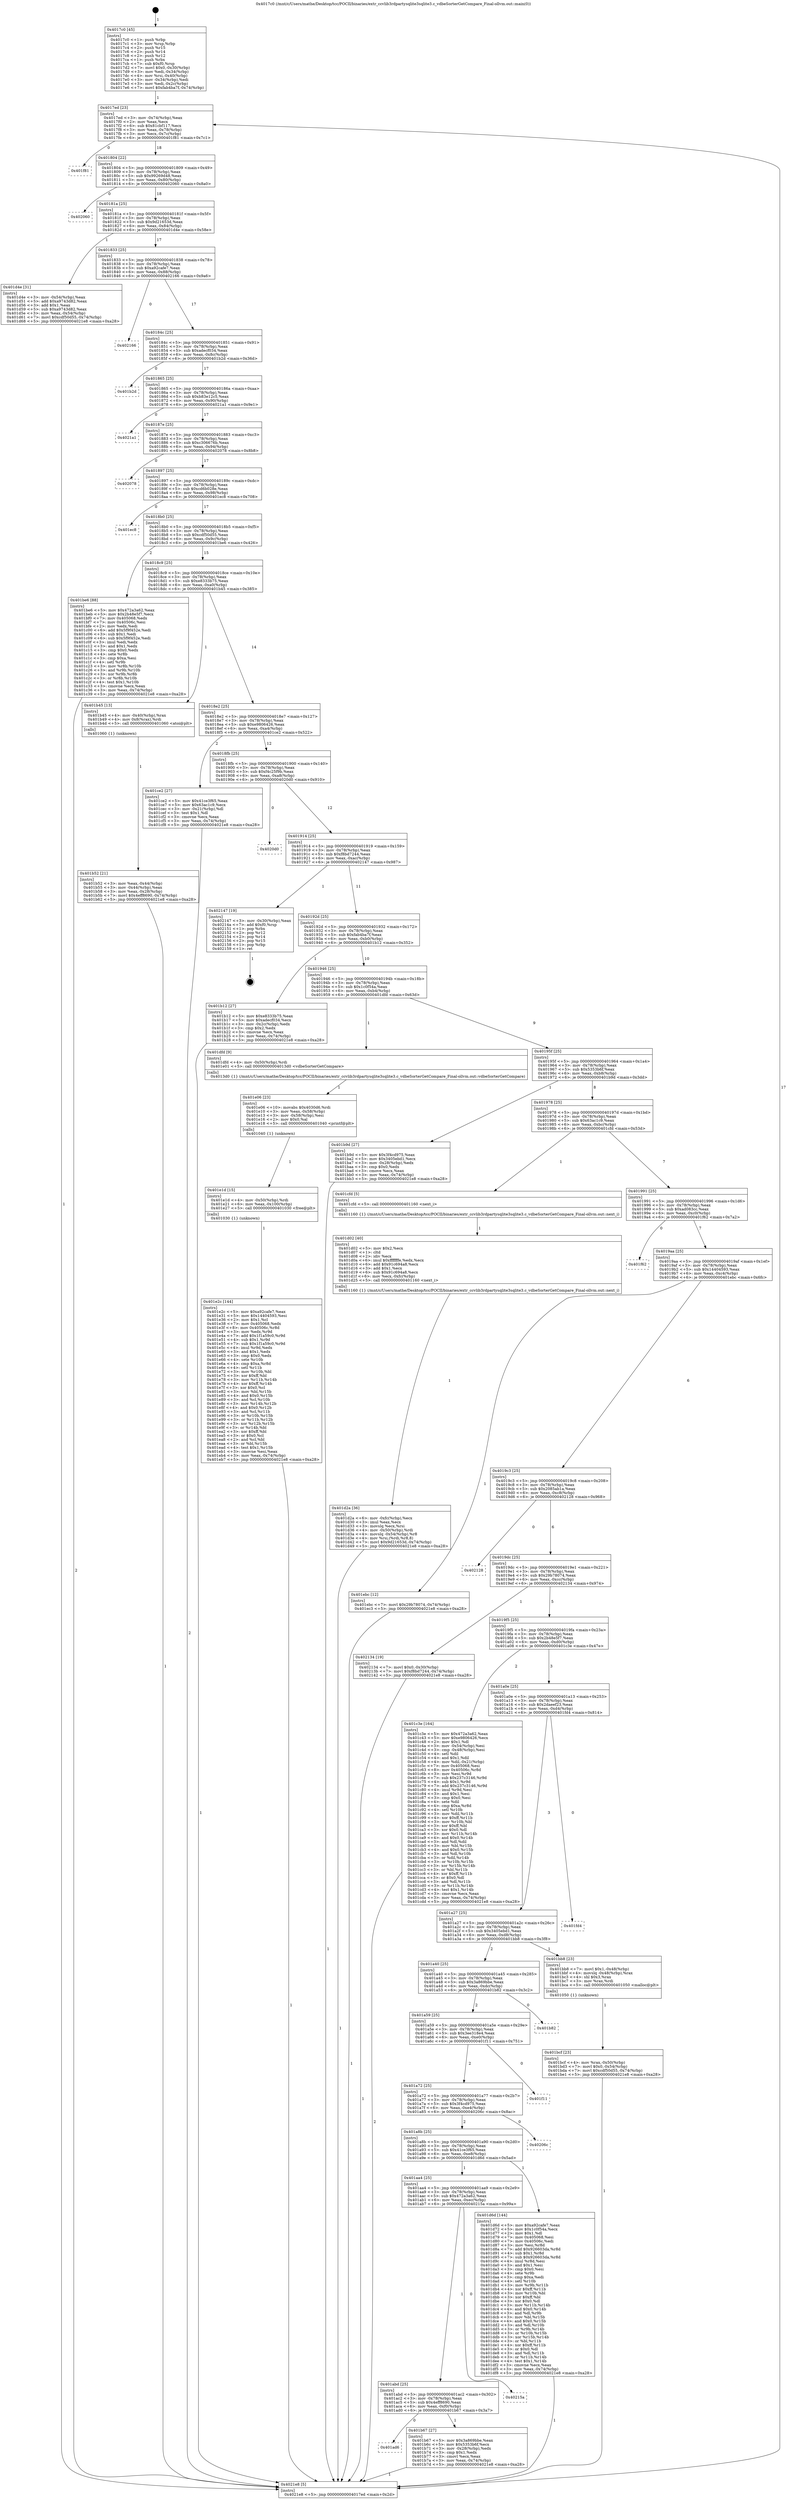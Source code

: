 digraph "0x4017c0" {
  label = "0x4017c0 (/mnt/c/Users/mathe/Desktop/tcc/POCII/binaries/extr_ccvlib3rdpartysqlite3sqlite3.c_vdbeSorterGetCompare_Final-ollvm.out::main(0))"
  labelloc = "t"
  node[shape=record]

  Entry [label="",width=0.3,height=0.3,shape=circle,fillcolor=black,style=filled]
  "0x4017ed" [label="{
     0x4017ed [23]\l
     | [instrs]\l
     &nbsp;&nbsp;0x4017ed \<+3\>: mov -0x74(%rbp),%eax\l
     &nbsp;&nbsp;0x4017f0 \<+2\>: mov %eax,%ecx\l
     &nbsp;&nbsp;0x4017f2 \<+6\>: sub $0x81cbf117,%ecx\l
     &nbsp;&nbsp;0x4017f8 \<+3\>: mov %eax,-0x78(%rbp)\l
     &nbsp;&nbsp;0x4017fb \<+3\>: mov %ecx,-0x7c(%rbp)\l
     &nbsp;&nbsp;0x4017fe \<+6\>: je 0000000000401f81 \<main+0x7c1\>\l
  }"]
  "0x401f81" [label="{
     0x401f81\l
  }", style=dashed]
  "0x401804" [label="{
     0x401804 [22]\l
     | [instrs]\l
     &nbsp;&nbsp;0x401804 \<+5\>: jmp 0000000000401809 \<main+0x49\>\l
     &nbsp;&nbsp;0x401809 \<+3\>: mov -0x78(%rbp),%eax\l
     &nbsp;&nbsp;0x40180c \<+5\>: sub $0x99269d48,%eax\l
     &nbsp;&nbsp;0x401811 \<+3\>: mov %eax,-0x80(%rbp)\l
     &nbsp;&nbsp;0x401814 \<+6\>: je 0000000000402060 \<main+0x8a0\>\l
  }"]
  Exit [label="",width=0.3,height=0.3,shape=circle,fillcolor=black,style=filled,peripheries=2]
  "0x402060" [label="{
     0x402060\l
  }", style=dashed]
  "0x40181a" [label="{
     0x40181a [25]\l
     | [instrs]\l
     &nbsp;&nbsp;0x40181a \<+5\>: jmp 000000000040181f \<main+0x5f\>\l
     &nbsp;&nbsp;0x40181f \<+3\>: mov -0x78(%rbp),%eax\l
     &nbsp;&nbsp;0x401822 \<+5\>: sub $0x9d21653d,%eax\l
     &nbsp;&nbsp;0x401827 \<+6\>: mov %eax,-0x84(%rbp)\l
     &nbsp;&nbsp;0x40182d \<+6\>: je 0000000000401d4e \<main+0x58e\>\l
  }"]
  "0x401e2c" [label="{
     0x401e2c [144]\l
     | [instrs]\l
     &nbsp;&nbsp;0x401e2c \<+5\>: mov $0xa92cafe7,%eax\l
     &nbsp;&nbsp;0x401e31 \<+5\>: mov $0x14404593,%esi\l
     &nbsp;&nbsp;0x401e36 \<+2\>: mov $0x1,%cl\l
     &nbsp;&nbsp;0x401e38 \<+7\>: mov 0x405068,%edx\l
     &nbsp;&nbsp;0x401e3f \<+8\>: mov 0x40506c,%r8d\l
     &nbsp;&nbsp;0x401e47 \<+3\>: mov %edx,%r9d\l
     &nbsp;&nbsp;0x401e4a \<+7\>: add $0x1f1a59c0,%r9d\l
     &nbsp;&nbsp;0x401e51 \<+4\>: sub $0x1,%r9d\l
     &nbsp;&nbsp;0x401e55 \<+7\>: sub $0x1f1a59c0,%r9d\l
     &nbsp;&nbsp;0x401e5c \<+4\>: imul %r9d,%edx\l
     &nbsp;&nbsp;0x401e60 \<+3\>: and $0x1,%edx\l
     &nbsp;&nbsp;0x401e63 \<+3\>: cmp $0x0,%edx\l
     &nbsp;&nbsp;0x401e66 \<+4\>: sete %r10b\l
     &nbsp;&nbsp;0x401e6a \<+4\>: cmp $0xa,%r8d\l
     &nbsp;&nbsp;0x401e6e \<+4\>: setl %r11b\l
     &nbsp;&nbsp;0x401e72 \<+3\>: mov %r10b,%bl\l
     &nbsp;&nbsp;0x401e75 \<+3\>: xor $0xff,%bl\l
     &nbsp;&nbsp;0x401e78 \<+3\>: mov %r11b,%r14b\l
     &nbsp;&nbsp;0x401e7b \<+4\>: xor $0xff,%r14b\l
     &nbsp;&nbsp;0x401e7f \<+3\>: xor $0x0,%cl\l
     &nbsp;&nbsp;0x401e82 \<+3\>: mov %bl,%r15b\l
     &nbsp;&nbsp;0x401e85 \<+4\>: and $0x0,%r15b\l
     &nbsp;&nbsp;0x401e89 \<+3\>: and %cl,%r10b\l
     &nbsp;&nbsp;0x401e8c \<+3\>: mov %r14b,%r12b\l
     &nbsp;&nbsp;0x401e8f \<+4\>: and $0x0,%r12b\l
     &nbsp;&nbsp;0x401e93 \<+3\>: and %cl,%r11b\l
     &nbsp;&nbsp;0x401e96 \<+3\>: or %r10b,%r15b\l
     &nbsp;&nbsp;0x401e99 \<+3\>: or %r11b,%r12b\l
     &nbsp;&nbsp;0x401e9c \<+3\>: xor %r12b,%r15b\l
     &nbsp;&nbsp;0x401e9f \<+3\>: or %r14b,%bl\l
     &nbsp;&nbsp;0x401ea2 \<+3\>: xor $0xff,%bl\l
     &nbsp;&nbsp;0x401ea5 \<+3\>: or $0x0,%cl\l
     &nbsp;&nbsp;0x401ea8 \<+2\>: and %cl,%bl\l
     &nbsp;&nbsp;0x401eaa \<+3\>: or %bl,%r15b\l
     &nbsp;&nbsp;0x401ead \<+4\>: test $0x1,%r15b\l
     &nbsp;&nbsp;0x401eb1 \<+3\>: cmovne %esi,%eax\l
     &nbsp;&nbsp;0x401eb4 \<+3\>: mov %eax,-0x74(%rbp)\l
     &nbsp;&nbsp;0x401eb7 \<+5\>: jmp 00000000004021e8 \<main+0xa28\>\l
  }"]
  "0x401d4e" [label="{
     0x401d4e [31]\l
     | [instrs]\l
     &nbsp;&nbsp;0x401d4e \<+3\>: mov -0x54(%rbp),%eax\l
     &nbsp;&nbsp;0x401d51 \<+5\>: add $0xa9743d82,%eax\l
     &nbsp;&nbsp;0x401d56 \<+3\>: add $0x1,%eax\l
     &nbsp;&nbsp;0x401d59 \<+5\>: sub $0xa9743d82,%eax\l
     &nbsp;&nbsp;0x401d5e \<+3\>: mov %eax,-0x54(%rbp)\l
     &nbsp;&nbsp;0x401d61 \<+7\>: movl $0xcdf50d55,-0x74(%rbp)\l
     &nbsp;&nbsp;0x401d68 \<+5\>: jmp 00000000004021e8 \<main+0xa28\>\l
  }"]
  "0x401833" [label="{
     0x401833 [25]\l
     | [instrs]\l
     &nbsp;&nbsp;0x401833 \<+5\>: jmp 0000000000401838 \<main+0x78\>\l
     &nbsp;&nbsp;0x401838 \<+3\>: mov -0x78(%rbp),%eax\l
     &nbsp;&nbsp;0x40183b \<+5\>: sub $0xa92cafe7,%eax\l
     &nbsp;&nbsp;0x401840 \<+6\>: mov %eax,-0x88(%rbp)\l
     &nbsp;&nbsp;0x401846 \<+6\>: je 0000000000402166 \<main+0x9a6\>\l
  }"]
  "0x401e1d" [label="{
     0x401e1d [15]\l
     | [instrs]\l
     &nbsp;&nbsp;0x401e1d \<+4\>: mov -0x50(%rbp),%rdi\l
     &nbsp;&nbsp;0x401e21 \<+6\>: mov %eax,-0x100(%rbp)\l
     &nbsp;&nbsp;0x401e27 \<+5\>: call 0000000000401030 \<free@plt\>\l
     | [calls]\l
     &nbsp;&nbsp;0x401030 \{1\} (unknown)\l
  }"]
  "0x402166" [label="{
     0x402166\l
  }", style=dashed]
  "0x40184c" [label="{
     0x40184c [25]\l
     | [instrs]\l
     &nbsp;&nbsp;0x40184c \<+5\>: jmp 0000000000401851 \<main+0x91\>\l
     &nbsp;&nbsp;0x401851 \<+3\>: mov -0x78(%rbp),%eax\l
     &nbsp;&nbsp;0x401854 \<+5\>: sub $0xadecf034,%eax\l
     &nbsp;&nbsp;0x401859 \<+6\>: mov %eax,-0x8c(%rbp)\l
     &nbsp;&nbsp;0x40185f \<+6\>: je 0000000000401b2d \<main+0x36d\>\l
  }"]
  "0x401e06" [label="{
     0x401e06 [23]\l
     | [instrs]\l
     &nbsp;&nbsp;0x401e06 \<+10\>: movabs $0x4030d6,%rdi\l
     &nbsp;&nbsp;0x401e10 \<+3\>: mov %eax,-0x58(%rbp)\l
     &nbsp;&nbsp;0x401e13 \<+3\>: mov -0x58(%rbp),%esi\l
     &nbsp;&nbsp;0x401e16 \<+2\>: mov $0x0,%al\l
     &nbsp;&nbsp;0x401e18 \<+5\>: call 0000000000401040 \<printf@plt\>\l
     | [calls]\l
     &nbsp;&nbsp;0x401040 \{1\} (unknown)\l
  }"]
  "0x401b2d" [label="{
     0x401b2d\l
  }", style=dashed]
  "0x401865" [label="{
     0x401865 [25]\l
     | [instrs]\l
     &nbsp;&nbsp;0x401865 \<+5\>: jmp 000000000040186a \<main+0xaa\>\l
     &nbsp;&nbsp;0x40186a \<+3\>: mov -0x78(%rbp),%eax\l
     &nbsp;&nbsp;0x40186d \<+5\>: sub $0xb83e12c5,%eax\l
     &nbsp;&nbsp;0x401872 \<+6\>: mov %eax,-0x90(%rbp)\l
     &nbsp;&nbsp;0x401878 \<+6\>: je 00000000004021a1 \<main+0x9e1\>\l
  }"]
  "0x401d2a" [label="{
     0x401d2a [36]\l
     | [instrs]\l
     &nbsp;&nbsp;0x401d2a \<+6\>: mov -0xfc(%rbp),%ecx\l
     &nbsp;&nbsp;0x401d30 \<+3\>: imul %eax,%ecx\l
     &nbsp;&nbsp;0x401d33 \<+3\>: movslq %ecx,%rsi\l
     &nbsp;&nbsp;0x401d36 \<+4\>: mov -0x50(%rbp),%rdi\l
     &nbsp;&nbsp;0x401d3a \<+4\>: movslq -0x54(%rbp),%r8\l
     &nbsp;&nbsp;0x401d3e \<+4\>: mov %rsi,(%rdi,%r8,8)\l
     &nbsp;&nbsp;0x401d42 \<+7\>: movl $0x9d21653d,-0x74(%rbp)\l
     &nbsp;&nbsp;0x401d49 \<+5\>: jmp 00000000004021e8 \<main+0xa28\>\l
  }"]
  "0x4021a1" [label="{
     0x4021a1\l
  }", style=dashed]
  "0x40187e" [label="{
     0x40187e [25]\l
     | [instrs]\l
     &nbsp;&nbsp;0x40187e \<+5\>: jmp 0000000000401883 \<main+0xc3\>\l
     &nbsp;&nbsp;0x401883 \<+3\>: mov -0x78(%rbp),%eax\l
     &nbsp;&nbsp;0x401886 \<+5\>: sub $0xc306676b,%eax\l
     &nbsp;&nbsp;0x40188b \<+6\>: mov %eax,-0x94(%rbp)\l
     &nbsp;&nbsp;0x401891 \<+6\>: je 0000000000402078 \<main+0x8b8\>\l
  }"]
  "0x401d02" [label="{
     0x401d02 [40]\l
     | [instrs]\l
     &nbsp;&nbsp;0x401d02 \<+5\>: mov $0x2,%ecx\l
     &nbsp;&nbsp;0x401d07 \<+1\>: cltd\l
     &nbsp;&nbsp;0x401d08 \<+2\>: idiv %ecx\l
     &nbsp;&nbsp;0x401d0a \<+6\>: imul $0xfffffffe,%edx,%ecx\l
     &nbsp;&nbsp;0x401d10 \<+6\>: add $0x91c694a8,%ecx\l
     &nbsp;&nbsp;0x401d16 \<+3\>: add $0x1,%ecx\l
     &nbsp;&nbsp;0x401d19 \<+6\>: sub $0x91c694a8,%ecx\l
     &nbsp;&nbsp;0x401d1f \<+6\>: mov %ecx,-0xfc(%rbp)\l
     &nbsp;&nbsp;0x401d25 \<+5\>: call 0000000000401160 \<next_i\>\l
     | [calls]\l
     &nbsp;&nbsp;0x401160 \{1\} (/mnt/c/Users/mathe/Desktop/tcc/POCII/binaries/extr_ccvlib3rdpartysqlite3sqlite3.c_vdbeSorterGetCompare_Final-ollvm.out::next_i)\l
  }"]
  "0x402078" [label="{
     0x402078\l
  }", style=dashed]
  "0x401897" [label="{
     0x401897 [25]\l
     | [instrs]\l
     &nbsp;&nbsp;0x401897 \<+5\>: jmp 000000000040189c \<main+0xdc\>\l
     &nbsp;&nbsp;0x40189c \<+3\>: mov -0x78(%rbp),%eax\l
     &nbsp;&nbsp;0x40189f \<+5\>: sub $0xcd6b028e,%eax\l
     &nbsp;&nbsp;0x4018a4 \<+6\>: mov %eax,-0x98(%rbp)\l
     &nbsp;&nbsp;0x4018aa \<+6\>: je 0000000000401ec8 \<main+0x708\>\l
  }"]
  "0x401bcf" [label="{
     0x401bcf [23]\l
     | [instrs]\l
     &nbsp;&nbsp;0x401bcf \<+4\>: mov %rax,-0x50(%rbp)\l
     &nbsp;&nbsp;0x401bd3 \<+7\>: movl $0x0,-0x54(%rbp)\l
     &nbsp;&nbsp;0x401bda \<+7\>: movl $0xcdf50d55,-0x74(%rbp)\l
     &nbsp;&nbsp;0x401be1 \<+5\>: jmp 00000000004021e8 \<main+0xa28\>\l
  }"]
  "0x401ec8" [label="{
     0x401ec8\l
  }", style=dashed]
  "0x4018b0" [label="{
     0x4018b0 [25]\l
     | [instrs]\l
     &nbsp;&nbsp;0x4018b0 \<+5\>: jmp 00000000004018b5 \<main+0xf5\>\l
     &nbsp;&nbsp;0x4018b5 \<+3\>: mov -0x78(%rbp),%eax\l
     &nbsp;&nbsp;0x4018b8 \<+5\>: sub $0xcdf50d55,%eax\l
     &nbsp;&nbsp;0x4018bd \<+6\>: mov %eax,-0x9c(%rbp)\l
     &nbsp;&nbsp;0x4018c3 \<+6\>: je 0000000000401be6 \<main+0x426\>\l
  }"]
  "0x401ad6" [label="{
     0x401ad6\l
  }", style=dashed]
  "0x401be6" [label="{
     0x401be6 [88]\l
     | [instrs]\l
     &nbsp;&nbsp;0x401be6 \<+5\>: mov $0x472a3a62,%eax\l
     &nbsp;&nbsp;0x401beb \<+5\>: mov $0x2b48e5f7,%ecx\l
     &nbsp;&nbsp;0x401bf0 \<+7\>: mov 0x405068,%edx\l
     &nbsp;&nbsp;0x401bf7 \<+7\>: mov 0x40506c,%esi\l
     &nbsp;&nbsp;0x401bfe \<+2\>: mov %edx,%edi\l
     &nbsp;&nbsp;0x401c00 \<+6\>: add $0x5f9f452e,%edi\l
     &nbsp;&nbsp;0x401c06 \<+3\>: sub $0x1,%edi\l
     &nbsp;&nbsp;0x401c09 \<+6\>: sub $0x5f9f452e,%edi\l
     &nbsp;&nbsp;0x401c0f \<+3\>: imul %edi,%edx\l
     &nbsp;&nbsp;0x401c12 \<+3\>: and $0x1,%edx\l
     &nbsp;&nbsp;0x401c15 \<+3\>: cmp $0x0,%edx\l
     &nbsp;&nbsp;0x401c18 \<+4\>: sete %r8b\l
     &nbsp;&nbsp;0x401c1c \<+3\>: cmp $0xa,%esi\l
     &nbsp;&nbsp;0x401c1f \<+4\>: setl %r9b\l
     &nbsp;&nbsp;0x401c23 \<+3\>: mov %r8b,%r10b\l
     &nbsp;&nbsp;0x401c26 \<+3\>: and %r9b,%r10b\l
     &nbsp;&nbsp;0x401c29 \<+3\>: xor %r9b,%r8b\l
     &nbsp;&nbsp;0x401c2c \<+3\>: or %r8b,%r10b\l
     &nbsp;&nbsp;0x401c2f \<+4\>: test $0x1,%r10b\l
     &nbsp;&nbsp;0x401c33 \<+3\>: cmovne %ecx,%eax\l
     &nbsp;&nbsp;0x401c36 \<+3\>: mov %eax,-0x74(%rbp)\l
     &nbsp;&nbsp;0x401c39 \<+5\>: jmp 00000000004021e8 \<main+0xa28\>\l
  }"]
  "0x4018c9" [label="{
     0x4018c9 [25]\l
     | [instrs]\l
     &nbsp;&nbsp;0x4018c9 \<+5\>: jmp 00000000004018ce \<main+0x10e\>\l
     &nbsp;&nbsp;0x4018ce \<+3\>: mov -0x78(%rbp),%eax\l
     &nbsp;&nbsp;0x4018d1 \<+5\>: sub $0xe8333b75,%eax\l
     &nbsp;&nbsp;0x4018d6 \<+6\>: mov %eax,-0xa0(%rbp)\l
     &nbsp;&nbsp;0x4018dc \<+6\>: je 0000000000401b45 \<main+0x385\>\l
  }"]
  "0x401b67" [label="{
     0x401b67 [27]\l
     | [instrs]\l
     &nbsp;&nbsp;0x401b67 \<+5\>: mov $0x3a869bbe,%eax\l
     &nbsp;&nbsp;0x401b6c \<+5\>: mov $0x5353b6f,%ecx\l
     &nbsp;&nbsp;0x401b71 \<+3\>: mov -0x28(%rbp),%edx\l
     &nbsp;&nbsp;0x401b74 \<+3\>: cmp $0x1,%edx\l
     &nbsp;&nbsp;0x401b77 \<+3\>: cmovl %ecx,%eax\l
     &nbsp;&nbsp;0x401b7a \<+3\>: mov %eax,-0x74(%rbp)\l
     &nbsp;&nbsp;0x401b7d \<+5\>: jmp 00000000004021e8 \<main+0xa28\>\l
  }"]
  "0x401b45" [label="{
     0x401b45 [13]\l
     | [instrs]\l
     &nbsp;&nbsp;0x401b45 \<+4\>: mov -0x40(%rbp),%rax\l
     &nbsp;&nbsp;0x401b49 \<+4\>: mov 0x8(%rax),%rdi\l
     &nbsp;&nbsp;0x401b4d \<+5\>: call 0000000000401060 \<atoi@plt\>\l
     | [calls]\l
     &nbsp;&nbsp;0x401060 \{1\} (unknown)\l
  }"]
  "0x4018e2" [label="{
     0x4018e2 [25]\l
     | [instrs]\l
     &nbsp;&nbsp;0x4018e2 \<+5\>: jmp 00000000004018e7 \<main+0x127\>\l
     &nbsp;&nbsp;0x4018e7 \<+3\>: mov -0x78(%rbp),%eax\l
     &nbsp;&nbsp;0x4018ea \<+5\>: sub $0xe9806426,%eax\l
     &nbsp;&nbsp;0x4018ef \<+6\>: mov %eax,-0xa4(%rbp)\l
     &nbsp;&nbsp;0x4018f5 \<+6\>: je 0000000000401ce2 \<main+0x522\>\l
  }"]
  "0x401abd" [label="{
     0x401abd [25]\l
     | [instrs]\l
     &nbsp;&nbsp;0x401abd \<+5\>: jmp 0000000000401ac2 \<main+0x302\>\l
     &nbsp;&nbsp;0x401ac2 \<+3\>: mov -0x78(%rbp),%eax\l
     &nbsp;&nbsp;0x401ac5 \<+5\>: sub $0x4eff8690,%eax\l
     &nbsp;&nbsp;0x401aca \<+6\>: mov %eax,-0xf0(%rbp)\l
     &nbsp;&nbsp;0x401ad0 \<+6\>: je 0000000000401b67 \<main+0x3a7\>\l
  }"]
  "0x401ce2" [label="{
     0x401ce2 [27]\l
     | [instrs]\l
     &nbsp;&nbsp;0x401ce2 \<+5\>: mov $0x41ce3f65,%eax\l
     &nbsp;&nbsp;0x401ce7 \<+5\>: mov $0x63ac1c9,%ecx\l
     &nbsp;&nbsp;0x401cec \<+3\>: mov -0x21(%rbp),%dl\l
     &nbsp;&nbsp;0x401cef \<+3\>: test $0x1,%dl\l
     &nbsp;&nbsp;0x401cf2 \<+3\>: cmovne %ecx,%eax\l
     &nbsp;&nbsp;0x401cf5 \<+3\>: mov %eax,-0x74(%rbp)\l
     &nbsp;&nbsp;0x401cf8 \<+5\>: jmp 00000000004021e8 \<main+0xa28\>\l
  }"]
  "0x4018fb" [label="{
     0x4018fb [25]\l
     | [instrs]\l
     &nbsp;&nbsp;0x4018fb \<+5\>: jmp 0000000000401900 \<main+0x140\>\l
     &nbsp;&nbsp;0x401900 \<+3\>: mov -0x78(%rbp),%eax\l
     &nbsp;&nbsp;0x401903 \<+5\>: sub $0xf4c25f9b,%eax\l
     &nbsp;&nbsp;0x401908 \<+6\>: mov %eax,-0xa8(%rbp)\l
     &nbsp;&nbsp;0x40190e \<+6\>: je 00000000004020d0 \<main+0x910\>\l
  }"]
  "0x40215a" [label="{
     0x40215a\l
  }", style=dashed]
  "0x4020d0" [label="{
     0x4020d0\l
  }", style=dashed]
  "0x401914" [label="{
     0x401914 [25]\l
     | [instrs]\l
     &nbsp;&nbsp;0x401914 \<+5\>: jmp 0000000000401919 \<main+0x159\>\l
     &nbsp;&nbsp;0x401919 \<+3\>: mov -0x78(%rbp),%eax\l
     &nbsp;&nbsp;0x40191c \<+5\>: sub $0xf8bd7244,%eax\l
     &nbsp;&nbsp;0x401921 \<+6\>: mov %eax,-0xac(%rbp)\l
     &nbsp;&nbsp;0x401927 \<+6\>: je 0000000000402147 \<main+0x987\>\l
  }"]
  "0x401aa4" [label="{
     0x401aa4 [25]\l
     | [instrs]\l
     &nbsp;&nbsp;0x401aa4 \<+5\>: jmp 0000000000401aa9 \<main+0x2e9\>\l
     &nbsp;&nbsp;0x401aa9 \<+3\>: mov -0x78(%rbp),%eax\l
     &nbsp;&nbsp;0x401aac \<+5\>: sub $0x472a3a62,%eax\l
     &nbsp;&nbsp;0x401ab1 \<+6\>: mov %eax,-0xec(%rbp)\l
     &nbsp;&nbsp;0x401ab7 \<+6\>: je 000000000040215a \<main+0x99a\>\l
  }"]
  "0x402147" [label="{
     0x402147 [19]\l
     | [instrs]\l
     &nbsp;&nbsp;0x402147 \<+3\>: mov -0x30(%rbp),%eax\l
     &nbsp;&nbsp;0x40214a \<+7\>: add $0xf0,%rsp\l
     &nbsp;&nbsp;0x402151 \<+1\>: pop %rbx\l
     &nbsp;&nbsp;0x402152 \<+2\>: pop %r12\l
     &nbsp;&nbsp;0x402154 \<+2\>: pop %r14\l
     &nbsp;&nbsp;0x402156 \<+2\>: pop %r15\l
     &nbsp;&nbsp;0x402158 \<+1\>: pop %rbp\l
     &nbsp;&nbsp;0x402159 \<+1\>: ret\l
  }"]
  "0x40192d" [label="{
     0x40192d [25]\l
     | [instrs]\l
     &nbsp;&nbsp;0x40192d \<+5\>: jmp 0000000000401932 \<main+0x172\>\l
     &nbsp;&nbsp;0x401932 \<+3\>: mov -0x78(%rbp),%eax\l
     &nbsp;&nbsp;0x401935 \<+5\>: sub $0xfab4ba7f,%eax\l
     &nbsp;&nbsp;0x40193a \<+6\>: mov %eax,-0xb0(%rbp)\l
     &nbsp;&nbsp;0x401940 \<+6\>: je 0000000000401b12 \<main+0x352\>\l
  }"]
  "0x401d6d" [label="{
     0x401d6d [144]\l
     | [instrs]\l
     &nbsp;&nbsp;0x401d6d \<+5\>: mov $0xa92cafe7,%eax\l
     &nbsp;&nbsp;0x401d72 \<+5\>: mov $0x1c0f54a,%ecx\l
     &nbsp;&nbsp;0x401d77 \<+2\>: mov $0x1,%dl\l
     &nbsp;&nbsp;0x401d79 \<+7\>: mov 0x405068,%esi\l
     &nbsp;&nbsp;0x401d80 \<+7\>: mov 0x40506c,%edi\l
     &nbsp;&nbsp;0x401d87 \<+3\>: mov %esi,%r8d\l
     &nbsp;&nbsp;0x401d8a \<+7\>: add $0x926603da,%r8d\l
     &nbsp;&nbsp;0x401d91 \<+4\>: sub $0x1,%r8d\l
     &nbsp;&nbsp;0x401d95 \<+7\>: sub $0x926603da,%r8d\l
     &nbsp;&nbsp;0x401d9c \<+4\>: imul %r8d,%esi\l
     &nbsp;&nbsp;0x401da0 \<+3\>: and $0x1,%esi\l
     &nbsp;&nbsp;0x401da3 \<+3\>: cmp $0x0,%esi\l
     &nbsp;&nbsp;0x401da6 \<+4\>: sete %r9b\l
     &nbsp;&nbsp;0x401daa \<+3\>: cmp $0xa,%edi\l
     &nbsp;&nbsp;0x401dad \<+4\>: setl %r10b\l
     &nbsp;&nbsp;0x401db1 \<+3\>: mov %r9b,%r11b\l
     &nbsp;&nbsp;0x401db4 \<+4\>: xor $0xff,%r11b\l
     &nbsp;&nbsp;0x401db8 \<+3\>: mov %r10b,%bl\l
     &nbsp;&nbsp;0x401dbb \<+3\>: xor $0xff,%bl\l
     &nbsp;&nbsp;0x401dbe \<+3\>: xor $0x0,%dl\l
     &nbsp;&nbsp;0x401dc1 \<+3\>: mov %r11b,%r14b\l
     &nbsp;&nbsp;0x401dc4 \<+4\>: and $0x0,%r14b\l
     &nbsp;&nbsp;0x401dc8 \<+3\>: and %dl,%r9b\l
     &nbsp;&nbsp;0x401dcb \<+3\>: mov %bl,%r15b\l
     &nbsp;&nbsp;0x401dce \<+4\>: and $0x0,%r15b\l
     &nbsp;&nbsp;0x401dd2 \<+3\>: and %dl,%r10b\l
     &nbsp;&nbsp;0x401dd5 \<+3\>: or %r9b,%r14b\l
     &nbsp;&nbsp;0x401dd8 \<+3\>: or %r10b,%r15b\l
     &nbsp;&nbsp;0x401ddb \<+3\>: xor %r15b,%r14b\l
     &nbsp;&nbsp;0x401dde \<+3\>: or %bl,%r11b\l
     &nbsp;&nbsp;0x401de1 \<+4\>: xor $0xff,%r11b\l
     &nbsp;&nbsp;0x401de5 \<+3\>: or $0x0,%dl\l
     &nbsp;&nbsp;0x401de8 \<+3\>: and %dl,%r11b\l
     &nbsp;&nbsp;0x401deb \<+3\>: or %r11b,%r14b\l
     &nbsp;&nbsp;0x401dee \<+4\>: test $0x1,%r14b\l
     &nbsp;&nbsp;0x401df2 \<+3\>: cmovne %ecx,%eax\l
     &nbsp;&nbsp;0x401df5 \<+3\>: mov %eax,-0x74(%rbp)\l
     &nbsp;&nbsp;0x401df8 \<+5\>: jmp 00000000004021e8 \<main+0xa28\>\l
  }"]
  "0x401b12" [label="{
     0x401b12 [27]\l
     | [instrs]\l
     &nbsp;&nbsp;0x401b12 \<+5\>: mov $0xe8333b75,%eax\l
     &nbsp;&nbsp;0x401b17 \<+5\>: mov $0xadecf034,%ecx\l
     &nbsp;&nbsp;0x401b1c \<+3\>: mov -0x2c(%rbp),%edx\l
     &nbsp;&nbsp;0x401b1f \<+3\>: cmp $0x2,%edx\l
     &nbsp;&nbsp;0x401b22 \<+3\>: cmovne %ecx,%eax\l
     &nbsp;&nbsp;0x401b25 \<+3\>: mov %eax,-0x74(%rbp)\l
     &nbsp;&nbsp;0x401b28 \<+5\>: jmp 00000000004021e8 \<main+0xa28\>\l
  }"]
  "0x401946" [label="{
     0x401946 [25]\l
     | [instrs]\l
     &nbsp;&nbsp;0x401946 \<+5\>: jmp 000000000040194b \<main+0x18b\>\l
     &nbsp;&nbsp;0x40194b \<+3\>: mov -0x78(%rbp),%eax\l
     &nbsp;&nbsp;0x40194e \<+5\>: sub $0x1c0f54a,%eax\l
     &nbsp;&nbsp;0x401953 \<+6\>: mov %eax,-0xb4(%rbp)\l
     &nbsp;&nbsp;0x401959 \<+6\>: je 0000000000401dfd \<main+0x63d\>\l
  }"]
  "0x4021e8" [label="{
     0x4021e8 [5]\l
     | [instrs]\l
     &nbsp;&nbsp;0x4021e8 \<+5\>: jmp 00000000004017ed \<main+0x2d\>\l
  }"]
  "0x4017c0" [label="{
     0x4017c0 [45]\l
     | [instrs]\l
     &nbsp;&nbsp;0x4017c0 \<+1\>: push %rbp\l
     &nbsp;&nbsp;0x4017c1 \<+3\>: mov %rsp,%rbp\l
     &nbsp;&nbsp;0x4017c4 \<+2\>: push %r15\l
     &nbsp;&nbsp;0x4017c6 \<+2\>: push %r14\l
     &nbsp;&nbsp;0x4017c8 \<+2\>: push %r12\l
     &nbsp;&nbsp;0x4017ca \<+1\>: push %rbx\l
     &nbsp;&nbsp;0x4017cb \<+7\>: sub $0xf0,%rsp\l
     &nbsp;&nbsp;0x4017d2 \<+7\>: movl $0x0,-0x30(%rbp)\l
     &nbsp;&nbsp;0x4017d9 \<+3\>: mov %edi,-0x34(%rbp)\l
     &nbsp;&nbsp;0x4017dc \<+4\>: mov %rsi,-0x40(%rbp)\l
     &nbsp;&nbsp;0x4017e0 \<+3\>: mov -0x34(%rbp),%edi\l
     &nbsp;&nbsp;0x4017e3 \<+3\>: mov %edi,-0x2c(%rbp)\l
     &nbsp;&nbsp;0x4017e6 \<+7\>: movl $0xfab4ba7f,-0x74(%rbp)\l
  }"]
  "0x401b52" [label="{
     0x401b52 [21]\l
     | [instrs]\l
     &nbsp;&nbsp;0x401b52 \<+3\>: mov %eax,-0x44(%rbp)\l
     &nbsp;&nbsp;0x401b55 \<+3\>: mov -0x44(%rbp),%eax\l
     &nbsp;&nbsp;0x401b58 \<+3\>: mov %eax,-0x28(%rbp)\l
     &nbsp;&nbsp;0x401b5b \<+7\>: movl $0x4eff8690,-0x74(%rbp)\l
     &nbsp;&nbsp;0x401b62 \<+5\>: jmp 00000000004021e8 \<main+0xa28\>\l
  }"]
  "0x401a8b" [label="{
     0x401a8b [25]\l
     | [instrs]\l
     &nbsp;&nbsp;0x401a8b \<+5\>: jmp 0000000000401a90 \<main+0x2d0\>\l
     &nbsp;&nbsp;0x401a90 \<+3\>: mov -0x78(%rbp),%eax\l
     &nbsp;&nbsp;0x401a93 \<+5\>: sub $0x41ce3f65,%eax\l
     &nbsp;&nbsp;0x401a98 \<+6\>: mov %eax,-0xe8(%rbp)\l
     &nbsp;&nbsp;0x401a9e \<+6\>: je 0000000000401d6d \<main+0x5ad\>\l
  }"]
  "0x401dfd" [label="{
     0x401dfd [9]\l
     | [instrs]\l
     &nbsp;&nbsp;0x401dfd \<+4\>: mov -0x50(%rbp),%rdi\l
     &nbsp;&nbsp;0x401e01 \<+5\>: call 00000000004013d0 \<vdbeSorterGetCompare\>\l
     | [calls]\l
     &nbsp;&nbsp;0x4013d0 \{1\} (/mnt/c/Users/mathe/Desktop/tcc/POCII/binaries/extr_ccvlib3rdpartysqlite3sqlite3.c_vdbeSorterGetCompare_Final-ollvm.out::vdbeSorterGetCompare)\l
  }"]
  "0x40195f" [label="{
     0x40195f [25]\l
     | [instrs]\l
     &nbsp;&nbsp;0x40195f \<+5\>: jmp 0000000000401964 \<main+0x1a4\>\l
     &nbsp;&nbsp;0x401964 \<+3\>: mov -0x78(%rbp),%eax\l
     &nbsp;&nbsp;0x401967 \<+5\>: sub $0x5353b6f,%eax\l
     &nbsp;&nbsp;0x40196c \<+6\>: mov %eax,-0xb8(%rbp)\l
     &nbsp;&nbsp;0x401972 \<+6\>: je 0000000000401b9d \<main+0x3dd\>\l
  }"]
  "0x40206c" [label="{
     0x40206c\l
  }", style=dashed]
  "0x401b9d" [label="{
     0x401b9d [27]\l
     | [instrs]\l
     &nbsp;&nbsp;0x401b9d \<+5\>: mov $0x3f4cd975,%eax\l
     &nbsp;&nbsp;0x401ba2 \<+5\>: mov $0x3405ebd1,%ecx\l
     &nbsp;&nbsp;0x401ba7 \<+3\>: mov -0x28(%rbp),%edx\l
     &nbsp;&nbsp;0x401baa \<+3\>: cmp $0x0,%edx\l
     &nbsp;&nbsp;0x401bad \<+3\>: cmove %ecx,%eax\l
     &nbsp;&nbsp;0x401bb0 \<+3\>: mov %eax,-0x74(%rbp)\l
     &nbsp;&nbsp;0x401bb3 \<+5\>: jmp 00000000004021e8 \<main+0xa28\>\l
  }"]
  "0x401978" [label="{
     0x401978 [25]\l
     | [instrs]\l
     &nbsp;&nbsp;0x401978 \<+5\>: jmp 000000000040197d \<main+0x1bd\>\l
     &nbsp;&nbsp;0x40197d \<+3\>: mov -0x78(%rbp),%eax\l
     &nbsp;&nbsp;0x401980 \<+5\>: sub $0x63ac1c9,%eax\l
     &nbsp;&nbsp;0x401985 \<+6\>: mov %eax,-0xbc(%rbp)\l
     &nbsp;&nbsp;0x40198b \<+6\>: je 0000000000401cfd \<main+0x53d\>\l
  }"]
  "0x401a72" [label="{
     0x401a72 [25]\l
     | [instrs]\l
     &nbsp;&nbsp;0x401a72 \<+5\>: jmp 0000000000401a77 \<main+0x2b7\>\l
     &nbsp;&nbsp;0x401a77 \<+3\>: mov -0x78(%rbp),%eax\l
     &nbsp;&nbsp;0x401a7a \<+5\>: sub $0x3f4cd975,%eax\l
     &nbsp;&nbsp;0x401a7f \<+6\>: mov %eax,-0xe4(%rbp)\l
     &nbsp;&nbsp;0x401a85 \<+6\>: je 000000000040206c \<main+0x8ac\>\l
  }"]
  "0x401cfd" [label="{
     0x401cfd [5]\l
     | [instrs]\l
     &nbsp;&nbsp;0x401cfd \<+5\>: call 0000000000401160 \<next_i\>\l
     | [calls]\l
     &nbsp;&nbsp;0x401160 \{1\} (/mnt/c/Users/mathe/Desktop/tcc/POCII/binaries/extr_ccvlib3rdpartysqlite3sqlite3.c_vdbeSorterGetCompare_Final-ollvm.out::next_i)\l
  }"]
  "0x401991" [label="{
     0x401991 [25]\l
     | [instrs]\l
     &nbsp;&nbsp;0x401991 \<+5\>: jmp 0000000000401996 \<main+0x1d6\>\l
     &nbsp;&nbsp;0x401996 \<+3\>: mov -0x78(%rbp),%eax\l
     &nbsp;&nbsp;0x401999 \<+5\>: sub $0xad083cc,%eax\l
     &nbsp;&nbsp;0x40199e \<+6\>: mov %eax,-0xc0(%rbp)\l
     &nbsp;&nbsp;0x4019a4 \<+6\>: je 0000000000401f62 \<main+0x7a2\>\l
  }"]
  "0x401f11" [label="{
     0x401f11\l
  }", style=dashed]
  "0x401f62" [label="{
     0x401f62\l
  }", style=dashed]
  "0x4019aa" [label="{
     0x4019aa [25]\l
     | [instrs]\l
     &nbsp;&nbsp;0x4019aa \<+5\>: jmp 00000000004019af \<main+0x1ef\>\l
     &nbsp;&nbsp;0x4019af \<+3\>: mov -0x78(%rbp),%eax\l
     &nbsp;&nbsp;0x4019b2 \<+5\>: sub $0x14404593,%eax\l
     &nbsp;&nbsp;0x4019b7 \<+6\>: mov %eax,-0xc4(%rbp)\l
     &nbsp;&nbsp;0x4019bd \<+6\>: je 0000000000401ebc \<main+0x6fc\>\l
  }"]
  "0x401a59" [label="{
     0x401a59 [25]\l
     | [instrs]\l
     &nbsp;&nbsp;0x401a59 \<+5\>: jmp 0000000000401a5e \<main+0x29e\>\l
     &nbsp;&nbsp;0x401a5e \<+3\>: mov -0x78(%rbp),%eax\l
     &nbsp;&nbsp;0x401a61 \<+5\>: sub $0x3ee318e4,%eax\l
     &nbsp;&nbsp;0x401a66 \<+6\>: mov %eax,-0xe0(%rbp)\l
     &nbsp;&nbsp;0x401a6c \<+6\>: je 0000000000401f11 \<main+0x751\>\l
  }"]
  "0x401ebc" [label="{
     0x401ebc [12]\l
     | [instrs]\l
     &nbsp;&nbsp;0x401ebc \<+7\>: movl $0x29b78074,-0x74(%rbp)\l
     &nbsp;&nbsp;0x401ec3 \<+5\>: jmp 00000000004021e8 \<main+0xa28\>\l
  }"]
  "0x4019c3" [label="{
     0x4019c3 [25]\l
     | [instrs]\l
     &nbsp;&nbsp;0x4019c3 \<+5\>: jmp 00000000004019c8 \<main+0x208\>\l
     &nbsp;&nbsp;0x4019c8 \<+3\>: mov -0x78(%rbp),%eax\l
     &nbsp;&nbsp;0x4019cb \<+5\>: sub $0x2085ab1a,%eax\l
     &nbsp;&nbsp;0x4019d0 \<+6\>: mov %eax,-0xc8(%rbp)\l
     &nbsp;&nbsp;0x4019d6 \<+6\>: je 0000000000402128 \<main+0x968\>\l
  }"]
  "0x401b82" [label="{
     0x401b82\l
  }", style=dashed]
  "0x402128" [label="{
     0x402128\l
  }", style=dashed]
  "0x4019dc" [label="{
     0x4019dc [25]\l
     | [instrs]\l
     &nbsp;&nbsp;0x4019dc \<+5\>: jmp 00000000004019e1 \<main+0x221\>\l
     &nbsp;&nbsp;0x4019e1 \<+3\>: mov -0x78(%rbp),%eax\l
     &nbsp;&nbsp;0x4019e4 \<+5\>: sub $0x29b78074,%eax\l
     &nbsp;&nbsp;0x4019e9 \<+6\>: mov %eax,-0xcc(%rbp)\l
     &nbsp;&nbsp;0x4019ef \<+6\>: je 0000000000402134 \<main+0x974\>\l
  }"]
  "0x401a40" [label="{
     0x401a40 [25]\l
     | [instrs]\l
     &nbsp;&nbsp;0x401a40 \<+5\>: jmp 0000000000401a45 \<main+0x285\>\l
     &nbsp;&nbsp;0x401a45 \<+3\>: mov -0x78(%rbp),%eax\l
     &nbsp;&nbsp;0x401a48 \<+5\>: sub $0x3a869bbe,%eax\l
     &nbsp;&nbsp;0x401a4d \<+6\>: mov %eax,-0xdc(%rbp)\l
     &nbsp;&nbsp;0x401a53 \<+6\>: je 0000000000401b82 \<main+0x3c2\>\l
  }"]
  "0x402134" [label="{
     0x402134 [19]\l
     | [instrs]\l
     &nbsp;&nbsp;0x402134 \<+7\>: movl $0x0,-0x30(%rbp)\l
     &nbsp;&nbsp;0x40213b \<+7\>: movl $0xf8bd7244,-0x74(%rbp)\l
     &nbsp;&nbsp;0x402142 \<+5\>: jmp 00000000004021e8 \<main+0xa28\>\l
  }"]
  "0x4019f5" [label="{
     0x4019f5 [25]\l
     | [instrs]\l
     &nbsp;&nbsp;0x4019f5 \<+5\>: jmp 00000000004019fa \<main+0x23a\>\l
     &nbsp;&nbsp;0x4019fa \<+3\>: mov -0x78(%rbp),%eax\l
     &nbsp;&nbsp;0x4019fd \<+5\>: sub $0x2b48e5f7,%eax\l
     &nbsp;&nbsp;0x401a02 \<+6\>: mov %eax,-0xd0(%rbp)\l
     &nbsp;&nbsp;0x401a08 \<+6\>: je 0000000000401c3e \<main+0x47e\>\l
  }"]
  "0x401bb8" [label="{
     0x401bb8 [23]\l
     | [instrs]\l
     &nbsp;&nbsp;0x401bb8 \<+7\>: movl $0x1,-0x48(%rbp)\l
     &nbsp;&nbsp;0x401bbf \<+4\>: movslq -0x48(%rbp),%rax\l
     &nbsp;&nbsp;0x401bc3 \<+4\>: shl $0x3,%rax\l
     &nbsp;&nbsp;0x401bc7 \<+3\>: mov %rax,%rdi\l
     &nbsp;&nbsp;0x401bca \<+5\>: call 0000000000401050 \<malloc@plt\>\l
     | [calls]\l
     &nbsp;&nbsp;0x401050 \{1\} (unknown)\l
  }"]
  "0x401c3e" [label="{
     0x401c3e [164]\l
     | [instrs]\l
     &nbsp;&nbsp;0x401c3e \<+5\>: mov $0x472a3a62,%eax\l
     &nbsp;&nbsp;0x401c43 \<+5\>: mov $0xe9806426,%ecx\l
     &nbsp;&nbsp;0x401c48 \<+2\>: mov $0x1,%dl\l
     &nbsp;&nbsp;0x401c4a \<+3\>: mov -0x54(%rbp),%esi\l
     &nbsp;&nbsp;0x401c4d \<+3\>: cmp -0x48(%rbp),%esi\l
     &nbsp;&nbsp;0x401c50 \<+4\>: setl %dil\l
     &nbsp;&nbsp;0x401c54 \<+4\>: and $0x1,%dil\l
     &nbsp;&nbsp;0x401c58 \<+4\>: mov %dil,-0x21(%rbp)\l
     &nbsp;&nbsp;0x401c5c \<+7\>: mov 0x405068,%esi\l
     &nbsp;&nbsp;0x401c63 \<+8\>: mov 0x40506c,%r8d\l
     &nbsp;&nbsp;0x401c6b \<+3\>: mov %esi,%r9d\l
     &nbsp;&nbsp;0x401c6e \<+7\>: sub $0x237c3146,%r9d\l
     &nbsp;&nbsp;0x401c75 \<+4\>: sub $0x1,%r9d\l
     &nbsp;&nbsp;0x401c79 \<+7\>: add $0x237c3146,%r9d\l
     &nbsp;&nbsp;0x401c80 \<+4\>: imul %r9d,%esi\l
     &nbsp;&nbsp;0x401c84 \<+3\>: and $0x1,%esi\l
     &nbsp;&nbsp;0x401c87 \<+3\>: cmp $0x0,%esi\l
     &nbsp;&nbsp;0x401c8a \<+4\>: sete %dil\l
     &nbsp;&nbsp;0x401c8e \<+4\>: cmp $0xa,%r8d\l
     &nbsp;&nbsp;0x401c92 \<+4\>: setl %r10b\l
     &nbsp;&nbsp;0x401c96 \<+3\>: mov %dil,%r11b\l
     &nbsp;&nbsp;0x401c99 \<+4\>: xor $0xff,%r11b\l
     &nbsp;&nbsp;0x401c9d \<+3\>: mov %r10b,%bl\l
     &nbsp;&nbsp;0x401ca0 \<+3\>: xor $0xff,%bl\l
     &nbsp;&nbsp;0x401ca3 \<+3\>: xor $0x0,%dl\l
     &nbsp;&nbsp;0x401ca6 \<+3\>: mov %r11b,%r14b\l
     &nbsp;&nbsp;0x401ca9 \<+4\>: and $0x0,%r14b\l
     &nbsp;&nbsp;0x401cad \<+3\>: and %dl,%dil\l
     &nbsp;&nbsp;0x401cb0 \<+3\>: mov %bl,%r15b\l
     &nbsp;&nbsp;0x401cb3 \<+4\>: and $0x0,%r15b\l
     &nbsp;&nbsp;0x401cb7 \<+3\>: and %dl,%r10b\l
     &nbsp;&nbsp;0x401cba \<+3\>: or %dil,%r14b\l
     &nbsp;&nbsp;0x401cbd \<+3\>: or %r10b,%r15b\l
     &nbsp;&nbsp;0x401cc0 \<+3\>: xor %r15b,%r14b\l
     &nbsp;&nbsp;0x401cc3 \<+3\>: or %bl,%r11b\l
     &nbsp;&nbsp;0x401cc6 \<+4\>: xor $0xff,%r11b\l
     &nbsp;&nbsp;0x401cca \<+3\>: or $0x0,%dl\l
     &nbsp;&nbsp;0x401ccd \<+3\>: and %dl,%r11b\l
     &nbsp;&nbsp;0x401cd0 \<+3\>: or %r11b,%r14b\l
     &nbsp;&nbsp;0x401cd3 \<+4\>: test $0x1,%r14b\l
     &nbsp;&nbsp;0x401cd7 \<+3\>: cmovne %ecx,%eax\l
     &nbsp;&nbsp;0x401cda \<+3\>: mov %eax,-0x74(%rbp)\l
     &nbsp;&nbsp;0x401cdd \<+5\>: jmp 00000000004021e8 \<main+0xa28\>\l
  }"]
  "0x401a0e" [label="{
     0x401a0e [25]\l
     | [instrs]\l
     &nbsp;&nbsp;0x401a0e \<+5\>: jmp 0000000000401a13 \<main+0x253\>\l
     &nbsp;&nbsp;0x401a13 \<+3\>: mov -0x78(%rbp),%eax\l
     &nbsp;&nbsp;0x401a16 \<+5\>: sub $0x2daeef23,%eax\l
     &nbsp;&nbsp;0x401a1b \<+6\>: mov %eax,-0xd4(%rbp)\l
     &nbsp;&nbsp;0x401a21 \<+6\>: je 0000000000401fd4 \<main+0x814\>\l
  }"]
  "0x401a27" [label="{
     0x401a27 [25]\l
     | [instrs]\l
     &nbsp;&nbsp;0x401a27 \<+5\>: jmp 0000000000401a2c \<main+0x26c\>\l
     &nbsp;&nbsp;0x401a2c \<+3\>: mov -0x78(%rbp),%eax\l
     &nbsp;&nbsp;0x401a2f \<+5\>: sub $0x3405ebd1,%eax\l
     &nbsp;&nbsp;0x401a34 \<+6\>: mov %eax,-0xd8(%rbp)\l
     &nbsp;&nbsp;0x401a3a \<+6\>: je 0000000000401bb8 \<main+0x3f8\>\l
  }"]
  "0x401fd4" [label="{
     0x401fd4\l
  }", style=dashed]
  Entry -> "0x4017c0" [label=" 1"]
  "0x4017ed" -> "0x401f81" [label=" 0"]
  "0x4017ed" -> "0x401804" [label=" 18"]
  "0x402147" -> Exit [label=" 1"]
  "0x401804" -> "0x402060" [label=" 0"]
  "0x401804" -> "0x40181a" [label=" 18"]
  "0x402134" -> "0x4021e8" [label=" 1"]
  "0x40181a" -> "0x401d4e" [label=" 1"]
  "0x40181a" -> "0x401833" [label=" 17"]
  "0x401ebc" -> "0x4021e8" [label=" 1"]
  "0x401833" -> "0x402166" [label=" 0"]
  "0x401833" -> "0x40184c" [label=" 17"]
  "0x401e2c" -> "0x4021e8" [label=" 1"]
  "0x40184c" -> "0x401b2d" [label=" 0"]
  "0x40184c" -> "0x401865" [label=" 17"]
  "0x401e1d" -> "0x401e2c" [label=" 1"]
  "0x401865" -> "0x4021a1" [label=" 0"]
  "0x401865" -> "0x40187e" [label=" 17"]
  "0x401e06" -> "0x401e1d" [label=" 1"]
  "0x40187e" -> "0x402078" [label=" 0"]
  "0x40187e" -> "0x401897" [label=" 17"]
  "0x401dfd" -> "0x401e06" [label=" 1"]
  "0x401897" -> "0x401ec8" [label=" 0"]
  "0x401897" -> "0x4018b0" [label=" 17"]
  "0x401d6d" -> "0x4021e8" [label=" 1"]
  "0x4018b0" -> "0x401be6" [label=" 2"]
  "0x4018b0" -> "0x4018c9" [label=" 15"]
  "0x401d4e" -> "0x4021e8" [label=" 1"]
  "0x4018c9" -> "0x401b45" [label=" 1"]
  "0x4018c9" -> "0x4018e2" [label=" 14"]
  "0x401d2a" -> "0x4021e8" [label=" 1"]
  "0x4018e2" -> "0x401ce2" [label=" 2"]
  "0x4018e2" -> "0x4018fb" [label=" 12"]
  "0x401cfd" -> "0x401d02" [label=" 1"]
  "0x4018fb" -> "0x4020d0" [label=" 0"]
  "0x4018fb" -> "0x401914" [label=" 12"]
  "0x401ce2" -> "0x4021e8" [label=" 2"]
  "0x401914" -> "0x402147" [label=" 1"]
  "0x401914" -> "0x40192d" [label=" 11"]
  "0x401be6" -> "0x4021e8" [label=" 2"]
  "0x40192d" -> "0x401b12" [label=" 1"]
  "0x40192d" -> "0x401946" [label=" 10"]
  "0x401b12" -> "0x4021e8" [label=" 1"]
  "0x4017c0" -> "0x4017ed" [label=" 1"]
  "0x4021e8" -> "0x4017ed" [label=" 17"]
  "0x401b45" -> "0x401b52" [label=" 1"]
  "0x401b52" -> "0x4021e8" [label=" 1"]
  "0x401bcf" -> "0x4021e8" [label=" 1"]
  "0x401946" -> "0x401dfd" [label=" 1"]
  "0x401946" -> "0x40195f" [label=" 9"]
  "0x401b9d" -> "0x4021e8" [label=" 1"]
  "0x40195f" -> "0x401b9d" [label=" 1"]
  "0x40195f" -> "0x401978" [label=" 8"]
  "0x401b67" -> "0x4021e8" [label=" 1"]
  "0x401978" -> "0x401cfd" [label=" 1"]
  "0x401978" -> "0x401991" [label=" 7"]
  "0x401abd" -> "0x401b67" [label=" 1"]
  "0x401991" -> "0x401f62" [label=" 0"]
  "0x401991" -> "0x4019aa" [label=" 7"]
  "0x401d02" -> "0x401d2a" [label=" 1"]
  "0x4019aa" -> "0x401ebc" [label=" 1"]
  "0x4019aa" -> "0x4019c3" [label=" 6"]
  "0x401aa4" -> "0x40215a" [label=" 0"]
  "0x4019c3" -> "0x402128" [label=" 0"]
  "0x4019c3" -> "0x4019dc" [label=" 6"]
  "0x401c3e" -> "0x4021e8" [label=" 2"]
  "0x4019dc" -> "0x402134" [label=" 1"]
  "0x4019dc" -> "0x4019f5" [label=" 5"]
  "0x401a8b" -> "0x401d6d" [label=" 1"]
  "0x4019f5" -> "0x401c3e" [label=" 2"]
  "0x4019f5" -> "0x401a0e" [label=" 3"]
  "0x401bb8" -> "0x401bcf" [label=" 1"]
  "0x401a0e" -> "0x401fd4" [label=" 0"]
  "0x401a0e" -> "0x401a27" [label=" 3"]
  "0x401a72" -> "0x401a8b" [label=" 2"]
  "0x401a27" -> "0x401bb8" [label=" 1"]
  "0x401a27" -> "0x401a40" [label=" 2"]
  "0x401a8b" -> "0x401aa4" [label=" 1"]
  "0x401a40" -> "0x401b82" [label=" 0"]
  "0x401a40" -> "0x401a59" [label=" 2"]
  "0x401aa4" -> "0x401abd" [label=" 1"]
  "0x401a59" -> "0x401f11" [label=" 0"]
  "0x401a59" -> "0x401a72" [label=" 2"]
  "0x401abd" -> "0x401ad6" [label=" 0"]
  "0x401a72" -> "0x40206c" [label=" 0"]
}
